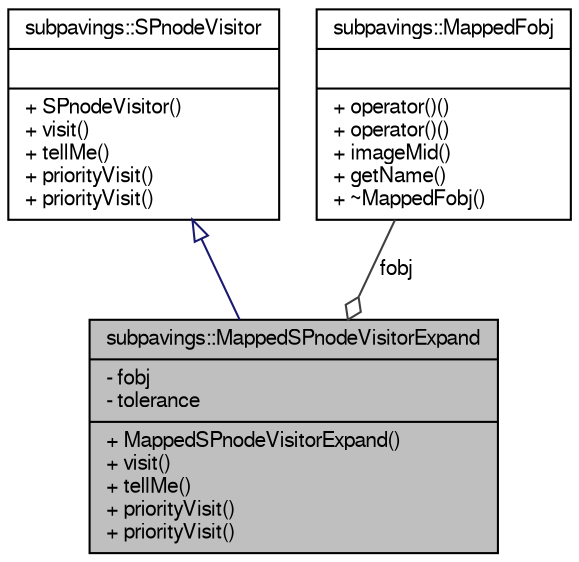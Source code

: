 digraph G
{
  edge [fontname="FreeSans",fontsize="10",labelfontname="FreeSans",labelfontsize="10"];
  node [fontname="FreeSans",fontsize="10",shape=record];
  Node1 [label="{subpavings::MappedSPnodeVisitorExpand\n|- fobj\l- tolerance\l|+ MappedSPnodeVisitorExpand()\l+ visit()\l+ tellMe()\l+ priorityVisit()\l+ priorityVisit()\l}",height=0.2,width=0.4,color="black", fillcolor="grey75", style="filled" fontcolor="black"];
  Node2 -> Node1 [dir="back",color="midnightblue",fontsize="10",style="solid",arrowtail="onormal",fontname="FreeSans"];
  Node2 [label="{subpavings::SPnodeVisitor\n||+ SPnodeVisitor()\l+ visit()\l+ tellMe()\l+ priorityVisit()\l+ priorityVisit()\l}",height=0.2,width=0.4,color="black", fillcolor="white", style="filled",URL="$classsubpavings_1_1SPnodeVisitor.shtml"];
  Node3 -> Node1 [color="grey25",fontsize="10",style="solid",label=" fobj" ,arrowhead="odiamond",fontname="FreeSans"];
  Node3 [label="{subpavings::MappedFobj\n||+ operator()()\l+ operator()()\l+ imageMid()\l+ getName()\l+ ~MappedFobj()\l}",height=0.2,width=0.4,color="black", fillcolor="white", style="filled",URL="$classsubpavings_1_1MappedFobj.shtml"];
}

